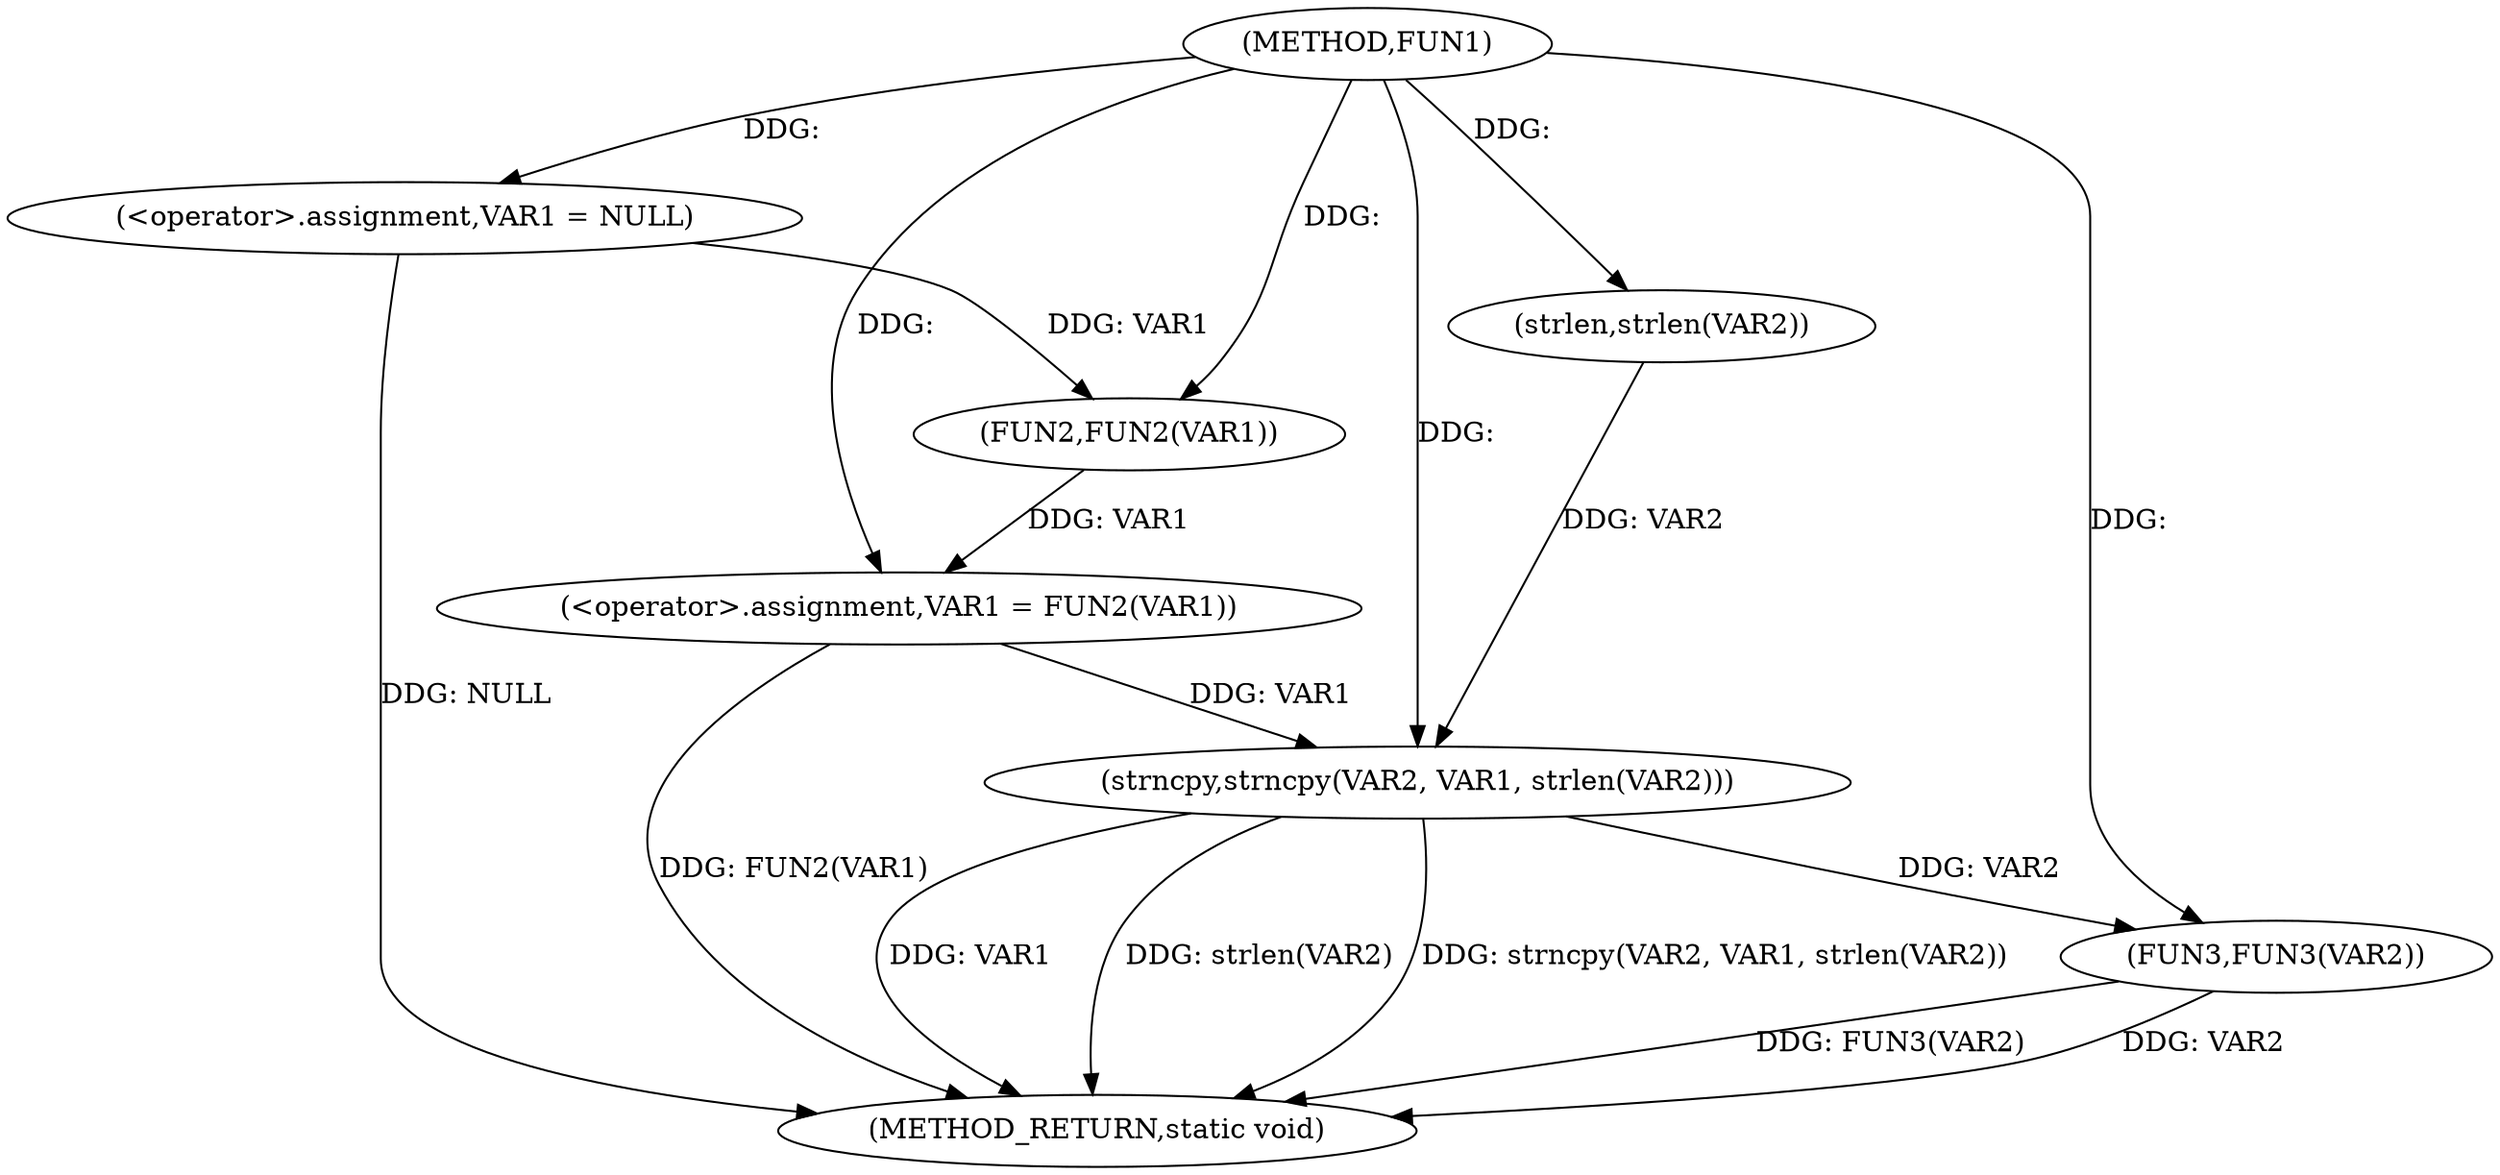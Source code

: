 digraph FUN1 {  
"1000100" [label = "(METHOD,FUN1)" ]
"1000119" [label = "(METHOD_RETURN,static void)" ]
"1000103" [label = "(<operator>.assignment,VAR1 = NULL)" ]
"1000106" [label = "(<operator>.assignment,VAR1 = FUN2(VAR1))" ]
"1000108" [label = "(FUN2,FUN2(VAR1))" ]
"1000112" [label = "(strncpy,strncpy(VAR2, VAR1, strlen(VAR2)))" ]
"1000115" [label = "(strlen,strlen(VAR2))" ]
"1000117" [label = "(FUN3,FUN3(VAR2))" ]
  "1000117" -> "1000119"  [ label = "DDG: FUN3(VAR2)"] 
  "1000106" -> "1000119"  [ label = "DDG: FUN2(VAR1)"] 
  "1000103" -> "1000119"  [ label = "DDG: NULL"] 
  "1000112" -> "1000119"  [ label = "DDG: VAR1"] 
  "1000112" -> "1000119"  [ label = "DDG: strlen(VAR2)"] 
  "1000117" -> "1000119"  [ label = "DDG: VAR2"] 
  "1000112" -> "1000119"  [ label = "DDG: strncpy(VAR2, VAR1, strlen(VAR2))"] 
  "1000100" -> "1000103"  [ label = "DDG: "] 
  "1000108" -> "1000106"  [ label = "DDG: VAR1"] 
  "1000100" -> "1000106"  [ label = "DDG: "] 
  "1000103" -> "1000108"  [ label = "DDG: VAR1"] 
  "1000100" -> "1000108"  [ label = "DDG: "] 
  "1000115" -> "1000112"  [ label = "DDG: VAR2"] 
  "1000100" -> "1000112"  [ label = "DDG: "] 
  "1000106" -> "1000112"  [ label = "DDG: VAR1"] 
  "1000100" -> "1000115"  [ label = "DDG: "] 
  "1000112" -> "1000117"  [ label = "DDG: VAR2"] 
  "1000100" -> "1000117"  [ label = "DDG: "] 
}
